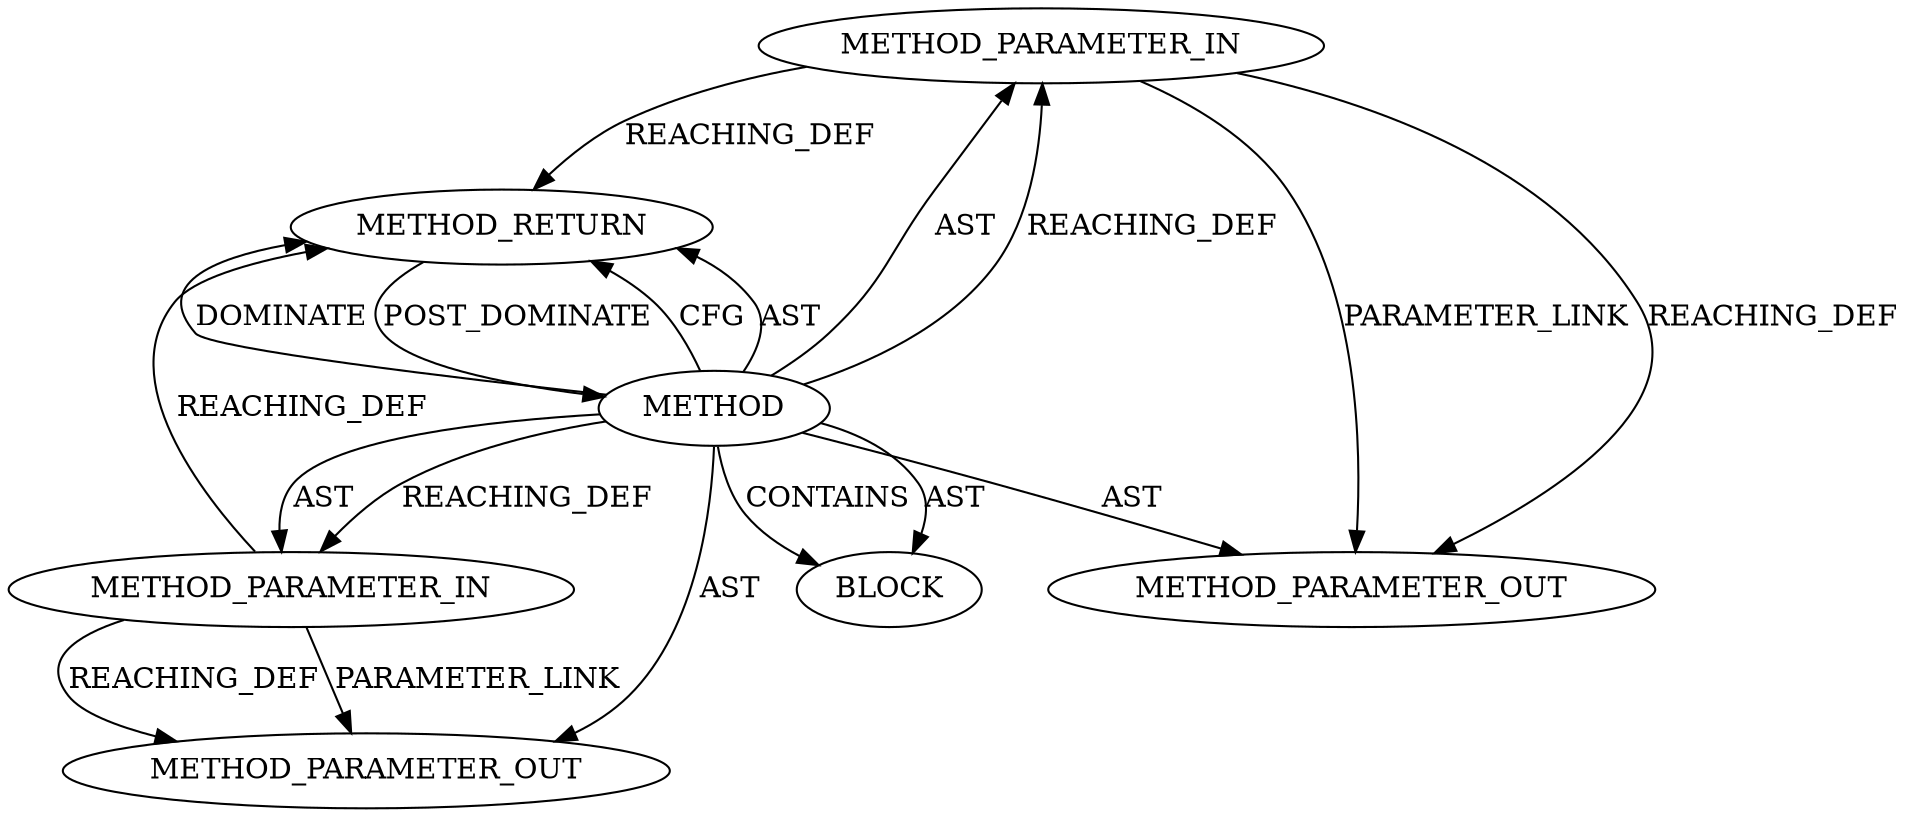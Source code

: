 digraph {
  12195 [label=METHOD_PARAMETER_IN ORDER=2 CODE="p2" IS_VARIADIC=false TYPE_FULL_NAME="ANY" EVALUATION_STRATEGY="BY_VALUE" INDEX=2 NAME="p2"]
  13333 [label=METHOD_PARAMETER_OUT ORDER=1 CODE="p1" IS_VARIADIC=false TYPE_FULL_NAME="ANY" EVALUATION_STRATEGY="BY_VALUE" INDEX=1 NAME="p1"]
  12197 [label=METHOD_RETURN ORDER=2 CODE="RET" TYPE_FULL_NAME="ANY" EVALUATION_STRATEGY="BY_VALUE"]
  12196 [label=BLOCK ORDER=1 ARGUMENT_INDEX=1 CODE="<empty>" TYPE_FULL_NAME="ANY"]
  13334 [label=METHOD_PARAMETER_OUT ORDER=2 CODE="p2" IS_VARIADIC=false TYPE_FULL_NAME="ANY" EVALUATION_STRATEGY="BY_VALUE" INDEX=2 NAME="p2"]
  12193 [label=METHOD AST_PARENT_TYPE="NAMESPACE_BLOCK" AST_PARENT_FULL_NAME="<global>" ORDER=0 CODE="<empty>" FULL_NAME="<operator>.logicalAnd" IS_EXTERNAL=true FILENAME="<empty>" SIGNATURE="" NAME="<operator>.logicalAnd"]
  12194 [label=METHOD_PARAMETER_IN ORDER=1 CODE="p1" IS_VARIADIC=false TYPE_FULL_NAME="ANY" EVALUATION_STRATEGY="BY_VALUE" INDEX=1 NAME="p1"]
  12197 -> 12193 [label=POST_DOMINATE ]
  12193 -> 12196 [label=AST ]
  12193 -> 13333 [label=AST ]
  12193 -> 12194 [label=AST ]
  12193 -> 12196 [label=CONTAINS ]
  12193 -> 12195 [label=AST ]
  12195 -> 13334 [label=PARAMETER_LINK ]
  12194 -> 12197 [label=REACHING_DEF VARIABLE="p1"]
  12193 -> 12197 [label=CFG ]
  12194 -> 13333 [label=REACHING_DEF VARIABLE="p1"]
  12193 -> 12197 [label=AST ]
  12194 -> 13333 [label=PARAMETER_LINK ]
  12195 -> 12197 [label=REACHING_DEF VARIABLE="p2"]
  12193 -> 13334 [label=AST ]
  12193 -> 12195 [label=REACHING_DEF VARIABLE=""]
  12195 -> 13334 [label=REACHING_DEF VARIABLE="p2"]
  12193 -> 12194 [label=REACHING_DEF VARIABLE=""]
  12193 -> 12197 [label=DOMINATE ]
}
